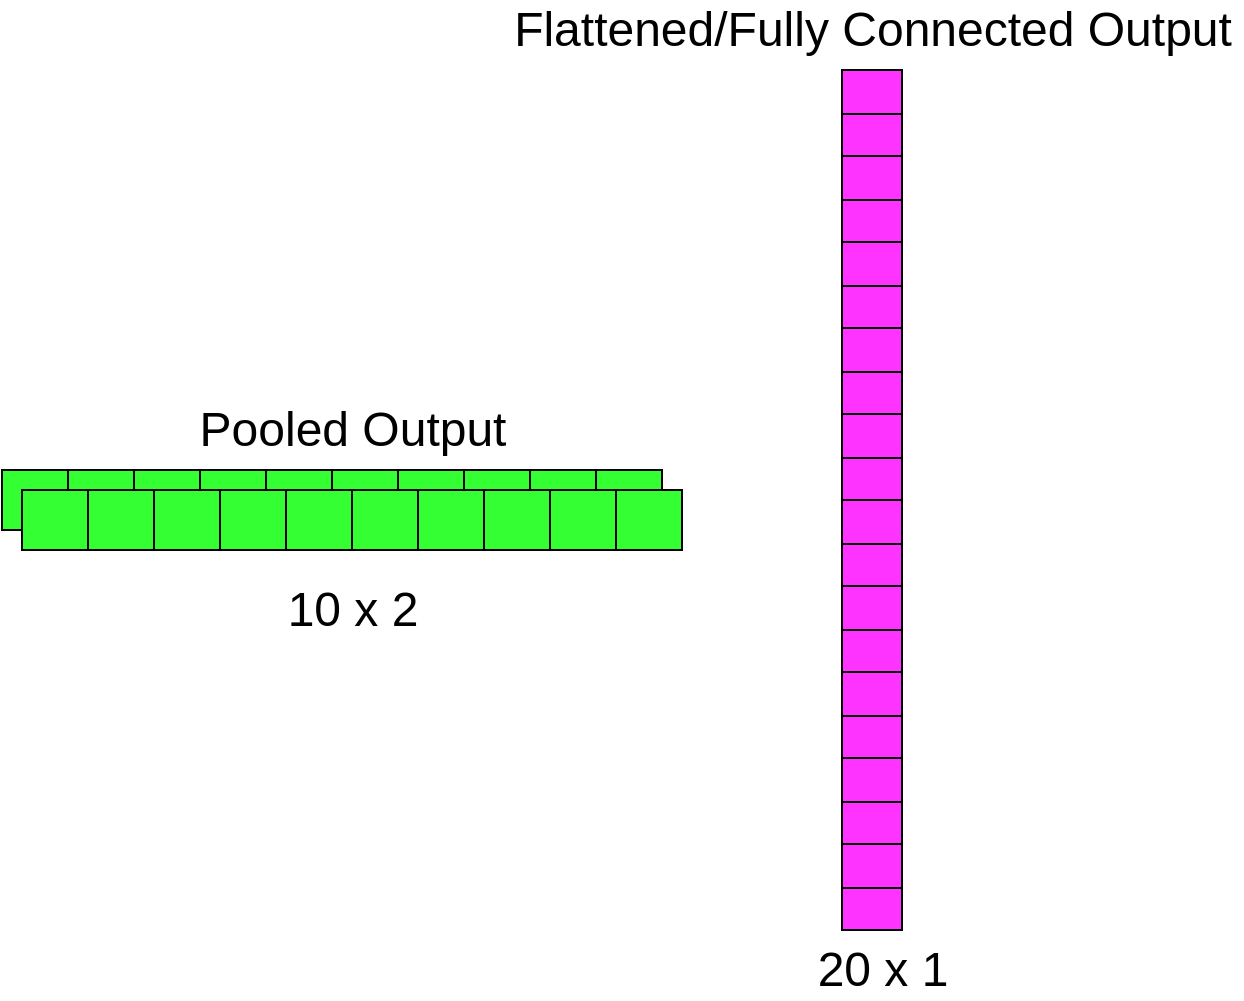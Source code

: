 <mxfile version="15.2.7" type="github">
  <diagram id="SiCBYRlz1QdPVOhYgaYO" name="Page-1">
    <mxGraphModel dx="782" dy="468" grid="1" gridSize="10" guides="1" tooltips="1" connect="1" arrows="1" fold="1" page="1" pageScale="1" pageWidth="850" pageHeight="1100" math="0" shadow="0">
      <root>
        <mxCell id="0" />
        <mxCell id="1" parent="0" />
        <mxCell id="XmuW-lEJRTjj13B01Bnz-1" value="" style="shape=table;startSize=0;container=1;collapsible=0;childLayout=tableLayout;fillColor=#33FF33;" vertex="1" parent="1">
          <mxGeometry x="80" y="340" width="330" height="30" as="geometry" />
        </mxCell>
        <mxCell id="XmuW-lEJRTjj13B01Bnz-2" value="" style="shape=partialRectangle;collapsible=0;dropTarget=0;pointerEvents=0;fillColor=none;top=0;left=0;bottom=0;right=0;points=[[0,0.5],[1,0.5]];portConstraint=eastwest;" vertex="1" parent="XmuW-lEJRTjj13B01Bnz-1">
          <mxGeometry width="330" height="30" as="geometry" />
        </mxCell>
        <mxCell id="XmuW-lEJRTjj13B01Bnz-3" value="" style="shape=partialRectangle;html=1;whiteSpace=wrap;connectable=0;overflow=hidden;fillColor=none;top=0;left=0;bottom=0;right=0;pointerEvents=1;" vertex="1" parent="XmuW-lEJRTjj13B01Bnz-2">
          <mxGeometry width="33" height="30" as="geometry" />
        </mxCell>
        <mxCell id="XmuW-lEJRTjj13B01Bnz-4" value="" style="shape=partialRectangle;html=1;whiteSpace=wrap;connectable=0;overflow=hidden;fillColor=none;top=0;left=0;bottom=0;right=0;pointerEvents=1;" vertex="1" parent="XmuW-lEJRTjj13B01Bnz-2">
          <mxGeometry x="33" width="33" height="30" as="geometry" />
        </mxCell>
        <mxCell id="XmuW-lEJRTjj13B01Bnz-5" value="" style="shape=partialRectangle;html=1;whiteSpace=wrap;connectable=0;overflow=hidden;fillColor=none;top=0;left=0;bottom=0;right=0;pointerEvents=1;" vertex="1" parent="XmuW-lEJRTjj13B01Bnz-2">
          <mxGeometry x="66" width="33" height="30" as="geometry" />
        </mxCell>
        <mxCell id="XmuW-lEJRTjj13B01Bnz-6" value="" style="shape=partialRectangle;html=1;whiteSpace=wrap;connectable=0;overflow=hidden;fillColor=none;top=0;left=0;bottom=0;right=0;pointerEvents=1;" vertex="1" parent="XmuW-lEJRTjj13B01Bnz-2">
          <mxGeometry x="99" width="33" height="30" as="geometry" />
        </mxCell>
        <mxCell id="XmuW-lEJRTjj13B01Bnz-7" value="" style="shape=partialRectangle;html=1;whiteSpace=wrap;connectable=0;overflow=hidden;fillColor=none;top=0;left=0;bottom=0;right=0;pointerEvents=1;" vertex="1" parent="XmuW-lEJRTjj13B01Bnz-2">
          <mxGeometry x="132" width="33" height="30" as="geometry" />
        </mxCell>
        <mxCell id="XmuW-lEJRTjj13B01Bnz-8" value="" style="shape=partialRectangle;html=1;whiteSpace=wrap;connectable=0;overflow=hidden;fillColor=none;top=0;left=0;bottom=0;right=0;pointerEvents=1;" vertex="1" parent="XmuW-lEJRTjj13B01Bnz-2">
          <mxGeometry x="165" width="33" height="30" as="geometry" />
        </mxCell>
        <mxCell id="XmuW-lEJRTjj13B01Bnz-9" value="" style="shape=partialRectangle;html=1;whiteSpace=wrap;connectable=0;overflow=hidden;fillColor=none;top=0;left=0;bottom=0;right=0;pointerEvents=1;" vertex="1" parent="XmuW-lEJRTjj13B01Bnz-2">
          <mxGeometry x="198" width="33" height="30" as="geometry" />
        </mxCell>
        <mxCell id="XmuW-lEJRTjj13B01Bnz-10" value="" style="shape=partialRectangle;html=1;whiteSpace=wrap;connectable=0;overflow=hidden;fillColor=none;top=0;left=0;bottom=0;right=0;pointerEvents=1;" vertex="1" parent="XmuW-lEJRTjj13B01Bnz-2">
          <mxGeometry x="231" width="33" height="30" as="geometry" />
        </mxCell>
        <mxCell id="XmuW-lEJRTjj13B01Bnz-11" value="" style="shape=partialRectangle;html=1;whiteSpace=wrap;connectable=0;overflow=hidden;fillColor=none;top=0;left=0;bottom=0;right=0;pointerEvents=1;" vertex="1" parent="XmuW-lEJRTjj13B01Bnz-2">
          <mxGeometry x="264" width="33" height="30" as="geometry" />
        </mxCell>
        <mxCell id="XmuW-lEJRTjj13B01Bnz-12" value="" style="shape=partialRectangle;html=1;whiteSpace=wrap;connectable=0;overflow=hidden;fillColor=none;top=0;left=0;bottom=0;right=0;pointerEvents=1;" vertex="1" parent="XmuW-lEJRTjj13B01Bnz-2">
          <mxGeometry x="297" width="33" height="30" as="geometry" />
        </mxCell>
        <mxCell id="XmuW-lEJRTjj13B01Bnz-193" value="" style="shape=table;startSize=0;container=1;collapsible=0;childLayout=tableLayout;fillColor=#FF33FF;" vertex="1" parent="1">
          <mxGeometry x="500" y="140" width="30" height="430" as="geometry" />
        </mxCell>
        <mxCell id="XmuW-lEJRTjj13B01Bnz-194" value="" style="shape=partialRectangle;collapsible=0;dropTarget=0;pointerEvents=0;fillColor=none;top=0;left=0;bottom=0;right=0;points=[[0,0.5],[1,0.5]];portConstraint=eastwest;" vertex="1" parent="XmuW-lEJRTjj13B01Bnz-193">
          <mxGeometry width="30" height="22" as="geometry" />
        </mxCell>
        <mxCell id="XmuW-lEJRTjj13B01Bnz-195" value="" style="shape=partialRectangle;html=1;whiteSpace=wrap;connectable=0;overflow=hidden;fillColor=none;top=0;left=0;bottom=0;right=0;pointerEvents=1;" vertex="1" parent="XmuW-lEJRTjj13B01Bnz-194">
          <mxGeometry width="30" height="22" as="geometry" />
        </mxCell>
        <mxCell id="XmuW-lEJRTjj13B01Bnz-196" value="" style="shape=partialRectangle;collapsible=0;dropTarget=0;pointerEvents=0;fillColor=none;top=0;left=0;bottom=0;right=0;points=[[0,0.5],[1,0.5]];portConstraint=eastwest;" vertex="1" parent="XmuW-lEJRTjj13B01Bnz-193">
          <mxGeometry y="22" width="30" height="21" as="geometry" />
        </mxCell>
        <mxCell id="XmuW-lEJRTjj13B01Bnz-197" value="" style="shape=partialRectangle;html=1;whiteSpace=wrap;connectable=0;overflow=hidden;fillColor=none;top=0;left=0;bottom=0;right=0;pointerEvents=1;" vertex="1" parent="XmuW-lEJRTjj13B01Bnz-196">
          <mxGeometry width="30" height="21" as="geometry" />
        </mxCell>
        <mxCell id="XmuW-lEJRTjj13B01Bnz-198" value="" style="shape=partialRectangle;collapsible=0;dropTarget=0;pointerEvents=0;fillColor=none;top=0;left=0;bottom=0;right=0;points=[[0,0.5],[1,0.5]];portConstraint=eastwest;" vertex="1" parent="XmuW-lEJRTjj13B01Bnz-193">
          <mxGeometry y="43" width="30" height="22" as="geometry" />
        </mxCell>
        <mxCell id="XmuW-lEJRTjj13B01Bnz-199" value="" style="shape=partialRectangle;html=1;whiteSpace=wrap;connectable=0;overflow=hidden;fillColor=none;top=0;left=0;bottom=0;right=0;pointerEvents=1;" vertex="1" parent="XmuW-lEJRTjj13B01Bnz-198">
          <mxGeometry width="30" height="22" as="geometry" />
        </mxCell>
        <mxCell id="XmuW-lEJRTjj13B01Bnz-200" value="" style="shape=partialRectangle;collapsible=0;dropTarget=0;pointerEvents=0;fillColor=none;top=0;left=0;bottom=0;right=0;points=[[0,0.5],[1,0.5]];portConstraint=eastwest;" vertex="1" parent="XmuW-lEJRTjj13B01Bnz-193">
          <mxGeometry y="65" width="30" height="21" as="geometry" />
        </mxCell>
        <mxCell id="XmuW-lEJRTjj13B01Bnz-201" value="" style="shape=partialRectangle;html=1;whiteSpace=wrap;connectable=0;overflow=hidden;fillColor=none;top=0;left=0;bottom=0;right=0;pointerEvents=1;" vertex="1" parent="XmuW-lEJRTjj13B01Bnz-200">
          <mxGeometry width="30" height="21" as="geometry" />
        </mxCell>
        <mxCell id="XmuW-lEJRTjj13B01Bnz-202" value="" style="shape=partialRectangle;collapsible=0;dropTarget=0;pointerEvents=0;fillColor=none;top=0;left=0;bottom=0;right=0;points=[[0,0.5],[1,0.5]];portConstraint=eastwest;" vertex="1" parent="XmuW-lEJRTjj13B01Bnz-193">
          <mxGeometry y="86" width="30" height="22" as="geometry" />
        </mxCell>
        <mxCell id="XmuW-lEJRTjj13B01Bnz-203" value="" style="shape=partialRectangle;html=1;whiteSpace=wrap;connectable=0;overflow=hidden;fillColor=none;top=0;left=0;bottom=0;right=0;pointerEvents=1;" vertex="1" parent="XmuW-lEJRTjj13B01Bnz-202">
          <mxGeometry width="30" height="22" as="geometry" />
        </mxCell>
        <mxCell id="XmuW-lEJRTjj13B01Bnz-204" value="" style="shape=partialRectangle;collapsible=0;dropTarget=0;pointerEvents=0;fillColor=none;top=0;left=0;bottom=0;right=0;points=[[0,0.5],[1,0.5]];portConstraint=eastwest;" vertex="1" parent="XmuW-lEJRTjj13B01Bnz-193">
          <mxGeometry y="108" width="30" height="21" as="geometry" />
        </mxCell>
        <mxCell id="XmuW-lEJRTjj13B01Bnz-205" value="" style="shape=partialRectangle;html=1;whiteSpace=wrap;connectable=0;overflow=hidden;fillColor=none;top=0;left=0;bottom=0;right=0;pointerEvents=1;" vertex="1" parent="XmuW-lEJRTjj13B01Bnz-204">
          <mxGeometry width="30" height="21" as="geometry" />
        </mxCell>
        <mxCell id="XmuW-lEJRTjj13B01Bnz-206" value="" style="shape=partialRectangle;collapsible=0;dropTarget=0;pointerEvents=0;fillColor=none;top=0;left=0;bottom=0;right=0;points=[[0,0.5],[1,0.5]];portConstraint=eastwest;" vertex="1" parent="XmuW-lEJRTjj13B01Bnz-193">
          <mxGeometry y="129" width="30" height="22" as="geometry" />
        </mxCell>
        <mxCell id="XmuW-lEJRTjj13B01Bnz-207" value="" style="shape=partialRectangle;html=1;whiteSpace=wrap;connectable=0;overflow=hidden;fillColor=none;top=0;left=0;bottom=0;right=0;pointerEvents=1;" vertex="1" parent="XmuW-lEJRTjj13B01Bnz-206">
          <mxGeometry width="30" height="22" as="geometry" />
        </mxCell>
        <mxCell id="XmuW-lEJRTjj13B01Bnz-208" value="" style="shape=partialRectangle;collapsible=0;dropTarget=0;pointerEvents=0;fillColor=none;top=0;left=0;bottom=0;right=0;points=[[0,0.5],[1,0.5]];portConstraint=eastwest;" vertex="1" parent="XmuW-lEJRTjj13B01Bnz-193">
          <mxGeometry y="151" width="30" height="21" as="geometry" />
        </mxCell>
        <mxCell id="XmuW-lEJRTjj13B01Bnz-209" value="" style="shape=partialRectangle;html=1;whiteSpace=wrap;connectable=0;overflow=hidden;fillColor=none;top=0;left=0;bottom=0;right=0;pointerEvents=1;" vertex="1" parent="XmuW-lEJRTjj13B01Bnz-208">
          <mxGeometry width="30" height="21" as="geometry" />
        </mxCell>
        <mxCell id="XmuW-lEJRTjj13B01Bnz-210" value="" style="shape=partialRectangle;collapsible=0;dropTarget=0;pointerEvents=0;fillColor=none;top=0;left=0;bottom=0;right=0;points=[[0,0.5],[1,0.5]];portConstraint=eastwest;" vertex="1" parent="XmuW-lEJRTjj13B01Bnz-193">
          <mxGeometry y="172" width="30" height="22" as="geometry" />
        </mxCell>
        <mxCell id="XmuW-lEJRTjj13B01Bnz-211" value="" style="shape=partialRectangle;html=1;whiteSpace=wrap;connectable=0;overflow=hidden;fillColor=none;top=0;left=0;bottom=0;right=0;pointerEvents=1;" vertex="1" parent="XmuW-lEJRTjj13B01Bnz-210">
          <mxGeometry width="30" height="22" as="geometry" />
        </mxCell>
        <mxCell id="XmuW-lEJRTjj13B01Bnz-212" value="" style="shape=partialRectangle;collapsible=0;dropTarget=0;pointerEvents=0;fillColor=none;top=0;left=0;bottom=0;right=0;points=[[0,0.5],[1,0.5]];portConstraint=eastwest;" vertex="1" parent="XmuW-lEJRTjj13B01Bnz-193">
          <mxGeometry y="194" width="30" height="21" as="geometry" />
        </mxCell>
        <mxCell id="XmuW-lEJRTjj13B01Bnz-213" value="" style="shape=partialRectangle;html=1;whiteSpace=wrap;connectable=0;overflow=hidden;fillColor=none;top=0;left=0;bottom=0;right=0;pointerEvents=1;" vertex="1" parent="XmuW-lEJRTjj13B01Bnz-212">
          <mxGeometry width="30" height="21" as="geometry" />
        </mxCell>
        <mxCell id="XmuW-lEJRTjj13B01Bnz-214" value="" style="shape=partialRectangle;collapsible=0;dropTarget=0;pointerEvents=0;fillColor=none;top=0;left=0;bottom=0;right=0;points=[[0,0.5],[1,0.5]];portConstraint=eastwest;" vertex="1" parent="XmuW-lEJRTjj13B01Bnz-193">
          <mxGeometry y="215" width="30" height="22" as="geometry" />
        </mxCell>
        <mxCell id="XmuW-lEJRTjj13B01Bnz-215" value="" style="shape=partialRectangle;html=1;whiteSpace=wrap;connectable=0;overflow=hidden;fillColor=none;top=0;left=0;bottom=0;right=0;pointerEvents=1;" vertex="1" parent="XmuW-lEJRTjj13B01Bnz-214">
          <mxGeometry width="30" height="22" as="geometry" />
        </mxCell>
        <mxCell id="XmuW-lEJRTjj13B01Bnz-216" value="" style="shape=partialRectangle;collapsible=0;dropTarget=0;pointerEvents=0;fillColor=none;top=0;left=0;bottom=0;right=0;points=[[0,0.5],[1,0.5]];portConstraint=eastwest;" vertex="1" parent="XmuW-lEJRTjj13B01Bnz-193">
          <mxGeometry y="237" width="30" height="21" as="geometry" />
        </mxCell>
        <mxCell id="XmuW-lEJRTjj13B01Bnz-217" value="" style="shape=partialRectangle;html=1;whiteSpace=wrap;connectable=0;overflow=hidden;fillColor=none;top=0;left=0;bottom=0;right=0;pointerEvents=1;" vertex="1" parent="XmuW-lEJRTjj13B01Bnz-216">
          <mxGeometry width="30" height="21" as="geometry" />
        </mxCell>
        <mxCell id="XmuW-lEJRTjj13B01Bnz-218" value="" style="shape=partialRectangle;collapsible=0;dropTarget=0;pointerEvents=0;fillColor=none;top=0;left=0;bottom=0;right=0;points=[[0,0.5],[1,0.5]];portConstraint=eastwest;" vertex="1" parent="XmuW-lEJRTjj13B01Bnz-193">
          <mxGeometry y="258" width="30" height="22" as="geometry" />
        </mxCell>
        <mxCell id="XmuW-lEJRTjj13B01Bnz-219" value="" style="shape=partialRectangle;html=1;whiteSpace=wrap;connectable=0;overflow=hidden;fillColor=none;top=0;left=0;bottom=0;right=0;pointerEvents=1;" vertex="1" parent="XmuW-lEJRTjj13B01Bnz-218">
          <mxGeometry width="30" height="22" as="geometry" />
        </mxCell>
        <mxCell id="XmuW-lEJRTjj13B01Bnz-220" value="" style="shape=partialRectangle;collapsible=0;dropTarget=0;pointerEvents=0;fillColor=none;top=0;left=0;bottom=0;right=0;points=[[0,0.5],[1,0.5]];portConstraint=eastwest;" vertex="1" parent="XmuW-lEJRTjj13B01Bnz-193">
          <mxGeometry y="280" width="30" height="21" as="geometry" />
        </mxCell>
        <mxCell id="XmuW-lEJRTjj13B01Bnz-221" value="" style="shape=partialRectangle;html=1;whiteSpace=wrap;connectable=0;overflow=hidden;fillColor=none;top=0;left=0;bottom=0;right=0;pointerEvents=1;" vertex="1" parent="XmuW-lEJRTjj13B01Bnz-220">
          <mxGeometry width="30" height="21" as="geometry" />
        </mxCell>
        <mxCell id="XmuW-lEJRTjj13B01Bnz-222" value="" style="shape=partialRectangle;collapsible=0;dropTarget=0;pointerEvents=0;fillColor=none;top=0;left=0;bottom=0;right=0;points=[[0,0.5],[1,0.5]];portConstraint=eastwest;" vertex="1" parent="XmuW-lEJRTjj13B01Bnz-193">
          <mxGeometry y="301" width="30" height="22" as="geometry" />
        </mxCell>
        <mxCell id="XmuW-lEJRTjj13B01Bnz-223" value="" style="shape=partialRectangle;html=1;whiteSpace=wrap;connectable=0;overflow=hidden;fillColor=none;top=0;left=0;bottom=0;right=0;pointerEvents=1;" vertex="1" parent="XmuW-lEJRTjj13B01Bnz-222">
          <mxGeometry width="30" height="22" as="geometry" />
        </mxCell>
        <mxCell id="XmuW-lEJRTjj13B01Bnz-224" value="" style="shape=partialRectangle;collapsible=0;dropTarget=0;pointerEvents=0;fillColor=none;top=0;left=0;bottom=0;right=0;points=[[0,0.5],[1,0.5]];portConstraint=eastwest;" vertex="1" parent="XmuW-lEJRTjj13B01Bnz-193">
          <mxGeometry y="323" width="30" height="21" as="geometry" />
        </mxCell>
        <mxCell id="XmuW-lEJRTjj13B01Bnz-225" value="" style="shape=partialRectangle;html=1;whiteSpace=wrap;connectable=0;overflow=hidden;fillColor=none;top=0;left=0;bottom=0;right=0;pointerEvents=1;" vertex="1" parent="XmuW-lEJRTjj13B01Bnz-224">
          <mxGeometry width="30" height="21" as="geometry" />
        </mxCell>
        <mxCell id="XmuW-lEJRTjj13B01Bnz-226" value="" style="shape=partialRectangle;collapsible=0;dropTarget=0;pointerEvents=0;fillColor=none;top=0;left=0;bottom=0;right=0;points=[[0,0.5],[1,0.5]];portConstraint=eastwest;" vertex="1" parent="XmuW-lEJRTjj13B01Bnz-193">
          <mxGeometry y="344" width="30" height="22" as="geometry" />
        </mxCell>
        <mxCell id="XmuW-lEJRTjj13B01Bnz-227" value="" style="shape=partialRectangle;html=1;whiteSpace=wrap;connectable=0;overflow=hidden;fillColor=none;top=0;left=0;bottom=0;right=0;pointerEvents=1;" vertex="1" parent="XmuW-lEJRTjj13B01Bnz-226">
          <mxGeometry width="30" height="22" as="geometry" />
        </mxCell>
        <mxCell id="XmuW-lEJRTjj13B01Bnz-228" value="" style="shape=partialRectangle;collapsible=0;dropTarget=0;pointerEvents=0;fillColor=none;top=0;left=0;bottom=0;right=0;points=[[0,0.5],[1,0.5]];portConstraint=eastwest;" vertex="1" parent="XmuW-lEJRTjj13B01Bnz-193">
          <mxGeometry y="366" width="30" height="21" as="geometry" />
        </mxCell>
        <mxCell id="XmuW-lEJRTjj13B01Bnz-229" value="" style="shape=partialRectangle;html=1;whiteSpace=wrap;connectable=0;overflow=hidden;fillColor=none;top=0;left=0;bottom=0;right=0;pointerEvents=1;" vertex="1" parent="XmuW-lEJRTjj13B01Bnz-228">
          <mxGeometry width="30" height="21" as="geometry" />
        </mxCell>
        <mxCell id="XmuW-lEJRTjj13B01Bnz-230" value="" style="shape=partialRectangle;collapsible=0;dropTarget=0;pointerEvents=0;fillColor=none;top=0;left=0;bottom=0;right=0;points=[[0,0.5],[1,0.5]];portConstraint=eastwest;" vertex="1" parent="XmuW-lEJRTjj13B01Bnz-193">
          <mxGeometry y="387" width="30" height="22" as="geometry" />
        </mxCell>
        <mxCell id="XmuW-lEJRTjj13B01Bnz-231" value="" style="shape=partialRectangle;html=1;whiteSpace=wrap;connectable=0;overflow=hidden;fillColor=none;top=0;left=0;bottom=0;right=0;pointerEvents=1;" vertex="1" parent="XmuW-lEJRTjj13B01Bnz-230">
          <mxGeometry width="30" height="22" as="geometry" />
        </mxCell>
        <mxCell id="XmuW-lEJRTjj13B01Bnz-232" value="" style="shape=partialRectangle;collapsible=0;dropTarget=0;pointerEvents=0;fillColor=none;top=0;left=0;bottom=0;right=0;points=[[0,0.5],[1,0.5]];portConstraint=eastwest;" vertex="1" parent="XmuW-lEJRTjj13B01Bnz-193">
          <mxGeometry y="409" width="30" height="21" as="geometry" />
        </mxCell>
        <mxCell id="XmuW-lEJRTjj13B01Bnz-233" value="" style="shape=partialRectangle;html=1;whiteSpace=wrap;connectable=0;overflow=hidden;fillColor=none;top=0;left=0;bottom=0;right=0;pointerEvents=1;" vertex="1" parent="XmuW-lEJRTjj13B01Bnz-232">
          <mxGeometry width="30" height="21" as="geometry" />
        </mxCell>
        <mxCell id="XmuW-lEJRTjj13B01Bnz-234" value="" style="shape=table;startSize=0;container=1;collapsible=0;childLayout=tableLayout;fillColor=#33FF33;" vertex="1" parent="1">
          <mxGeometry x="90" y="350" width="330" height="30" as="geometry" />
        </mxCell>
        <mxCell id="XmuW-lEJRTjj13B01Bnz-235" value="" style="shape=partialRectangle;collapsible=0;dropTarget=0;pointerEvents=0;fillColor=none;top=0;left=0;bottom=0;right=0;points=[[0,0.5],[1,0.5]];portConstraint=eastwest;" vertex="1" parent="XmuW-lEJRTjj13B01Bnz-234">
          <mxGeometry width="330" height="30" as="geometry" />
        </mxCell>
        <mxCell id="XmuW-lEJRTjj13B01Bnz-236" value="" style="shape=partialRectangle;html=1;whiteSpace=wrap;connectable=0;overflow=hidden;fillColor=none;top=0;left=0;bottom=0;right=0;pointerEvents=1;" vertex="1" parent="XmuW-lEJRTjj13B01Bnz-235">
          <mxGeometry width="33" height="30" as="geometry" />
        </mxCell>
        <mxCell id="XmuW-lEJRTjj13B01Bnz-237" value="" style="shape=partialRectangle;html=1;whiteSpace=wrap;connectable=0;overflow=hidden;fillColor=none;top=0;left=0;bottom=0;right=0;pointerEvents=1;" vertex="1" parent="XmuW-lEJRTjj13B01Bnz-235">
          <mxGeometry x="33" width="33" height="30" as="geometry" />
        </mxCell>
        <mxCell id="XmuW-lEJRTjj13B01Bnz-238" value="" style="shape=partialRectangle;html=1;whiteSpace=wrap;connectable=0;overflow=hidden;fillColor=none;top=0;left=0;bottom=0;right=0;pointerEvents=1;" vertex="1" parent="XmuW-lEJRTjj13B01Bnz-235">
          <mxGeometry x="66" width="33" height="30" as="geometry" />
        </mxCell>
        <mxCell id="XmuW-lEJRTjj13B01Bnz-239" value="" style="shape=partialRectangle;html=1;whiteSpace=wrap;connectable=0;overflow=hidden;fillColor=none;top=0;left=0;bottom=0;right=0;pointerEvents=1;" vertex="1" parent="XmuW-lEJRTjj13B01Bnz-235">
          <mxGeometry x="99" width="33" height="30" as="geometry" />
        </mxCell>
        <mxCell id="XmuW-lEJRTjj13B01Bnz-240" value="" style="shape=partialRectangle;html=1;whiteSpace=wrap;connectable=0;overflow=hidden;fillColor=none;top=0;left=0;bottom=0;right=0;pointerEvents=1;" vertex="1" parent="XmuW-lEJRTjj13B01Bnz-235">
          <mxGeometry x="132" width="33" height="30" as="geometry" />
        </mxCell>
        <mxCell id="XmuW-lEJRTjj13B01Bnz-241" value="" style="shape=partialRectangle;html=1;whiteSpace=wrap;connectable=0;overflow=hidden;fillColor=none;top=0;left=0;bottom=0;right=0;pointerEvents=1;" vertex="1" parent="XmuW-lEJRTjj13B01Bnz-235">
          <mxGeometry x="165" width="33" height="30" as="geometry" />
        </mxCell>
        <mxCell id="XmuW-lEJRTjj13B01Bnz-242" value="" style="shape=partialRectangle;html=1;whiteSpace=wrap;connectable=0;overflow=hidden;fillColor=none;top=0;left=0;bottom=0;right=0;pointerEvents=1;" vertex="1" parent="XmuW-lEJRTjj13B01Bnz-235">
          <mxGeometry x="198" width="33" height="30" as="geometry" />
        </mxCell>
        <mxCell id="XmuW-lEJRTjj13B01Bnz-243" value="" style="shape=partialRectangle;html=1;whiteSpace=wrap;connectable=0;overflow=hidden;fillColor=none;top=0;left=0;bottom=0;right=0;pointerEvents=1;" vertex="1" parent="XmuW-lEJRTjj13B01Bnz-235">
          <mxGeometry x="231" width="33" height="30" as="geometry" />
        </mxCell>
        <mxCell id="XmuW-lEJRTjj13B01Bnz-244" value="" style="shape=partialRectangle;html=1;whiteSpace=wrap;connectable=0;overflow=hidden;fillColor=none;top=0;left=0;bottom=0;right=0;pointerEvents=1;" vertex="1" parent="XmuW-lEJRTjj13B01Bnz-235">
          <mxGeometry x="264" width="33" height="30" as="geometry" />
        </mxCell>
        <mxCell id="XmuW-lEJRTjj13B01Bnz-245" value="" style="shape=partialRectangle;html=1;whiteSpace=wrap;connectable=0;overflow=hidden;fillColor=none;top=0;left=0;bottom=0;right=0;pointerEvents=1;" vertex="1" parent="XmuW-lEJRTjj13B01Bnz-235">
          <mxGeometry x="297" width="33" height="30" as="geometry" />
        </mxCell>
        <mxCell id="XmuW-lEJRTjj13B01Bnz-246" value="&lt;font style=&quot;font-size: 24px&quot;&gt;10 x 2&lt;/font&gt;" style="text;html=1;resizable=0;autosize=1;align=center;verticalAlign=middle;points=[];fillColor=none;strokeColor=none;rounded=0;" vertex="1" parent="1">
          <mxGeometry x="215" y="400" width="80" height="20" as="geometry" />
        </mxCell>
        <mxCell id="XmuW-lEJRTjj13B01Bnz-247" value="&lt;font style=&quot;font-size: 24px&quot;&gt;20 x 1&lt;/font&gt;" style="text;html=1;resizable=0;autosize=1;align=center;verticalAlign=middle;points=[];fillColor=none;strokeColor=none;rounded=0;" vertex="1" parent="1">
          <mxGeometry x="480" y="580" width="80" height="20" as="geometry" />
        </mxCell>
        <mxCell id="XmuW-lEJRTjj13B01Bnz-248" value="&lt;font style=&quot;font-size: 24px&quot;&gt;Pooled Output&lt;/font&gt;" style="text;html=1;resizable=0;autosize=1;align=center;verticalAlign=middle;points=[];fillColor=none;strokeColor=none;rounded=0;" vertex="1" parent="1">
          <mxGeometry x="170" y="310" width="170" height="20" as="geometry" />
        </mxCell>
        <mxCell id="XmuW-lEJRTjj13B01Bnz-249" value="&lt;font style=&quot;font-size: 24px&quot;&gt;Flattened/Fully Connected Output&lt;/font&gt;" style="text;html=1;resizable=0;autosize=1;align=center;verticalAlign=middle;points=[];fillColor=none;strokeColor=none;rounded=0;" vertex="1" parent="1">
          <mxGeometry x="330" y="110" width="370" height="20" as="geometry" />
        </mxCell>
      </root>
    </mxGraphModel>
  </diagram>
</mxfile>
